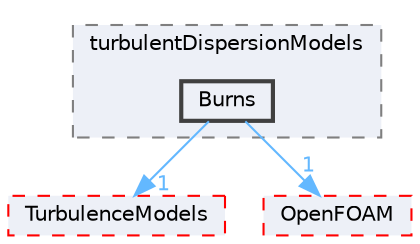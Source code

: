digraph "src/phaseSystemModels/twoPhaseEuler/twoPhaseSystem/interfacialModels/turbulentDispersionModels/Burns"
{
 // LATEX_PDF_SIZE
  bgcolor="transparent";
  edge [fontname=Helvetica,fontsize=10,labelfontname=Helvetica,labelfontsize=10];
  node [fontname=Helvetica,fontsize=10,shape=box,height=0.2,width=0.4];
  compound=true
  subgraph clusterdir_db1b9195ef191fc714fd27cb4cadb3fa {
    graph [ bgcolor="#edf0f7", pencolor="grey50", label="turbulentDispersionModels", fontname=Helvetica,fontsize=10 style="filled,dashed", URL="dir_db1b9195ef191fc714fd27cb4cadb3fa.html",tooltip=""]
  dir_3159082803b29b57120a45fb68bbf521 [label="Burns", fillcolor="#edf0f7", color="grey25", style="filled,bold", URL="dir_3159082803b29b57120a45fb68bbf521.html",tooltip=""];
  }
  dir_1eda626aeac0f0ad2848c36acaa5d501 [label="TurbulenceModels", fillcolor="#edf0f7", color="red", style="filled,dashed", URL="dir_1eda626aeac0f0ad2848c36acaa5d501.html",tooltip=""];
  dir_c5473ff19b20e6ec4dfe5c310b3778a8 [label="OpenFOAM", fillcolor="#edf0f7", color="red", style="filled,dashed", URL="dir_c5473ff19b20e6ec4dfe5c310b3778a8.html",tooltip=""];
  dir_3159082803b29b57120a45fb68bbf521->dir_1eda626aeac0f0ad2848c36acaa5d501 [headlabel="1", labeldistance=1.5 headhref="dir_000365_004143.html" href="dir_000365_004143.html" color="steelblue1" fontcolor="steelblue1"];
  dir_3159082803b29b57120a45fb68bbf521->dir_c5473ff19b20e6ec4dfe5c310b3778a8 [headlabel="1", labeldistance=1.5 headhref="dir_000365_002695.html" href="dir_000365_002695.html" color="steelblue1" fontcolor="steelblue1"];
}
